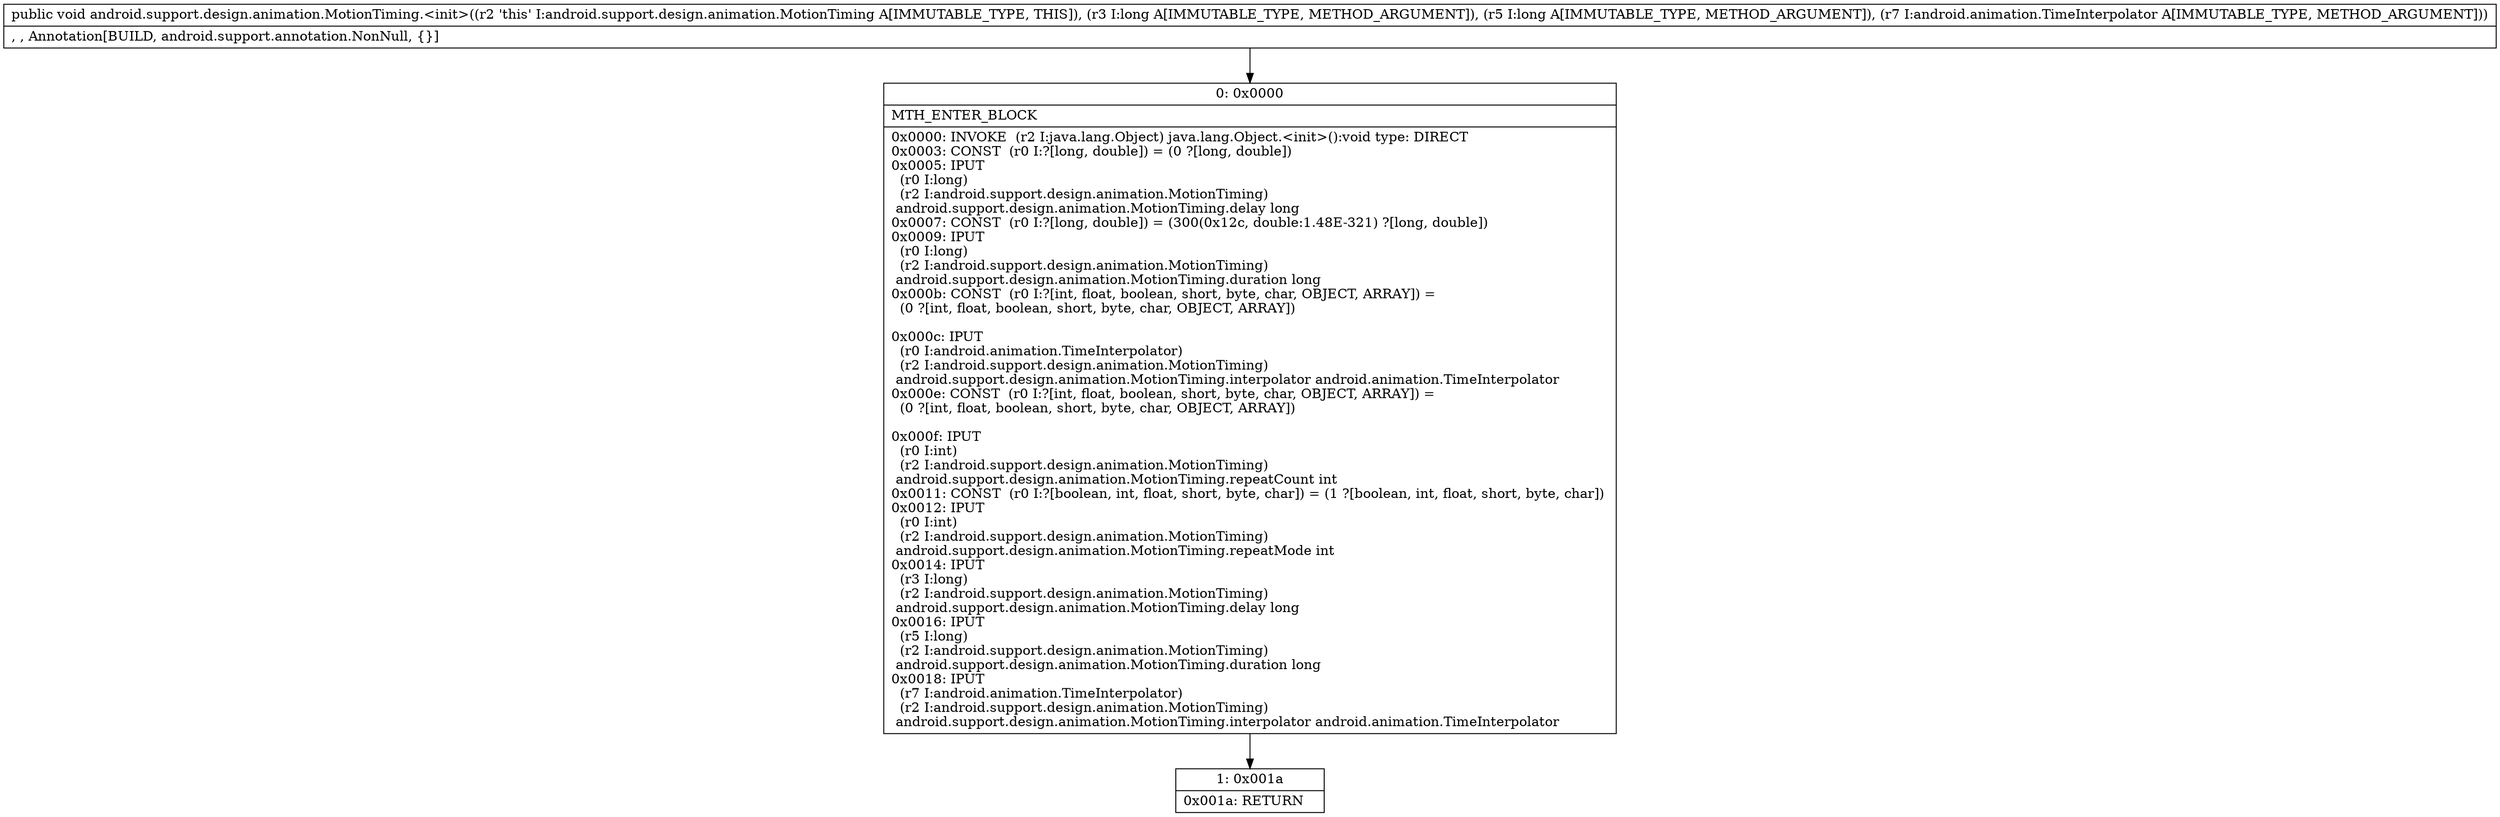 digraph "CFG forandroid.support.design.animation.MotionTiming.\<init\>(JJLandroid\/animation\/TimeInterpolator;)V" {
Node_0 [shape=record,label="{0\:\ 0x0000|MTH_ENTER_BLOCK\l|0x0000: INVOKE  (r2 I:java.lang.Object) java.lang.Object.\<init\>():void type: DIRECT \l0x0003: CONST  (r0 I:?[long, double]) = (0 ?[long, double]) \l0x0005: IPUT  \l  (r0 I:long)\l  (r2 I:android.support.design.animation.MotionTiming)\l android.support.design.animation.MotionTiming.delay long \l0x0007: CONST  (r0 I:?[long, double]) = (300(0x12c, double:1.48E\-321) ?[long, double]) \l0x0009: IPUT  \l  (r0 I:long)\l  (r2 I:android.support.design.animation.MotionTiming)\l android.support.design.animation.MotionTiming.duration long \l0x000b: CONST  (r0 I:?[int, float, boolean, short, byte, char, OBJECT, ARRAY]) = \l  (0 ?[int, float, boolean, short, byte, char, OBJECT, ARRAY])\l \l0x000c: IPUT  \l  (r0 I:android.animation.TimeInterpolator)\l  (r2 I:android.support.design.animation.MotionTiming)\l android.support.design.animation.MotionTiming.interpolator android.animation.TimeInterpolator \l0x000e: CONST  (r0 I:?[int, float, boolean, short, byte, char, OBJECT, ARRAY]) = \l  (0 ?[int, float, boolean, short, byte, char, OBJECT, ARRAY])\l \l0x000f: IPUT  \l  (r0 I:int)\l  (r2 I:android.support.design.animation.MotionTiming)\l android.support.design.animation.MotionTiming.repeatCount int \l0x0011: CONST  (r0 I:?[boolean, int, float, short, byte, char]) = (1 ?[boolean, int, float, short, byte, char]) \l0x0012: IPUT  \l  (r0 I:int)\l  (r2 I:android.support.design.animation.MotionTiming)\l android.support.design.animation.MotionTiming.repeatMode int \l0x0014: IPUT  \l  (r3 I:long)\l  (r2 I:android.support.design.animation.MotionTiming)\l android.support.design.animation.MotionTiming.delay long \l0x0016: IPUT  \l  (r5 I:long)\l  (r2 I:android.support.design.animation.MotionTiming)\l android.support.design.animation.MotionTiming.duration long \l0x0018: IPUT  \l  (r7 I:android.animation.TimeInterpolator)\l  (r2 I:android.support.design.animation.MotionTiming)\l android.support.design.animation.MotionTiming.interpolator android.animation.TimeInterpolator \l}"];
Node_1 [shape=record,label="{1\:\ 0x001a|0x001a: RETURN   \l}"];
MethodNode[shape=record,label="{public void android.support.design.animation.MotionTiming.\<init\>((r2 'this' I:android.support.design.animation.MotionTiming A[IMMUTABLE_TYPE, THIS]), (r3 I:long A[IMMUTABLE_TYPE, METHOD_ARGUMENT]), (r5 I:long A[IMMUTABLE_TYPE, METHOD_ARGUMENT]), (r7 I:android.animation.TimeInterpolator A[IMMUTABLE_TYPE, METHOD_ARGUMENT]))  | , , Annotation[BUILD, android.support.annotation.NonNull, \{\}]\l}"];
MethodNode -> Node_0;
Node_0 -> Node_1;
}

